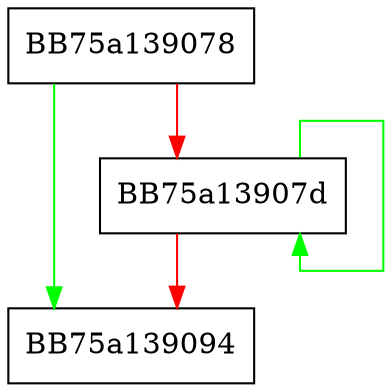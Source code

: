 digraph CRCZeroes {
  node [shape="box"];
  graph [splines=ortho];
  BB75a139078 -> BB75a139094 [color="green"];
  BB75a139078 -> BB75a13907d [color="red"];
  BB75a13907d -> BB75a13907d [color="green"];
  BB75a13907d -> BB75a139094 [color="red"];
}